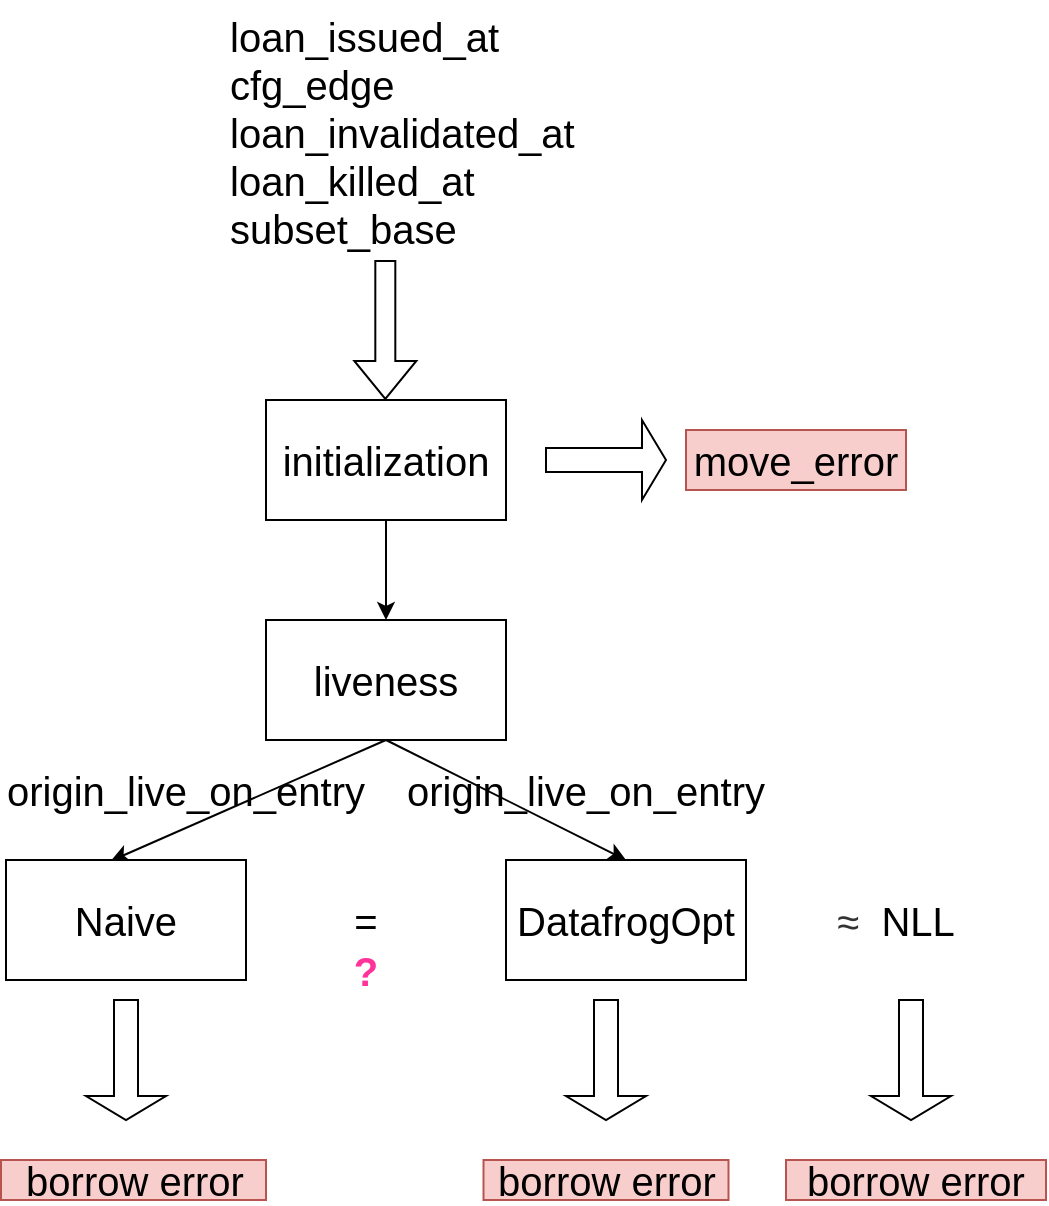 <mxfile version="15.7.3" type="device"><diagram id="Ai7tRYhgeo6L1ZcIk8qO" name="Page-1"><mxGraphModel dx="1422" dy="1950" grid="1" gridSize="10" guides="1" tooltips="1" connect="1" arrows="1" fold="1" page="1" pageScale="1" pageWidth="850" pageHeight="1100" math="0" shadow="0"><root><mxCell id="0"/><mxCell id="1" parent="0"/><mxCell id="ENJsW5BzbMOg0Qzuz5IX-10" style="edgeStyle=none;rounded=0;orthogonalLoop=1;jettySize=auto;html=1;exitX=0.5;exitY=1;exitDx=0;exitDy=0;entryX=0.5;entryY=0;entryDx=0;entryDy=0;fontSize=20;" parent="1" source="ENJsW5BzbMOg0Qzuz5IX-1" target="ENJsW5BzbMOg0Qzuz5IX-3" edge="1"><mxGeometry relative="1" as="geometry"/></mxCell><mxCell id="ENJsW5BzbMOg0Qzuz5IX-1" value="" style="rounded=0;whiteSpace=wrap;html=1;fontSize=20;" parent="1" vertex="1"><mxGeometry x="280" y="150" width="120" height="60" as="geometry"/></mxCell><mxCell id="ENJsW5BzbMOg0Qzuz5IX-2" value="initialization" style="text;html=1;strokeColor=none;fillColor=none;align=center;verticalAlign=middle;whiteSpace=wrap;rounded=0;fontSize=20;" parent="1" vertex="1"><mxGeometry x="295" y="162.5" width="90" height="35" as="geometry"/></mxCell><mxCell id="ENJsW5BzbMOg0Qzuz5IX-14" style="edgeStyle=none;rounded=0;orthogonalLoop=1;jettySize=auto;html=1;exitX=0.5;exitY=1;exitDx=0;exitDy=0;entryX=0.5;entryY=0;entryDx=0;entryDy=0;fontSize=20;" parent="1" source="ENJsW5BzbMOg0Qzuz5IX-3" target="ENJsW5BzbMOg0Qzuz5IX-6" edge="1"><mxGeometry relative="1" as="geometry"/></mxCell><mxCell id="ENJsW5BzbMOg0Qzuz5IX-3" value="" style="rounded=0;whiteSpace=wrap;html=1;fontSize=20;" parent="1" vertex="1"><mxGeometry x="280" y="260" width="120" height="60" as="geometry"/></mxCell><mxCell id="ENJsW5BzbMOg0Qzuz5IX-13" style="edgeStyle=none;rounded=0;orthogonalLoop=1;jettySize=auto;html=1;entryX=0.437;entryY=0.007;entryDx=0;entryDy=0;entryPerimeter=0;fontSize=20;exitX=0.5;exitY=1;exitDx=0;exitDy=0;" parent="1" source="ENJsW5BzbMOg0Qzuz5IX-3" target="ENJsW5BzbMOg0Qzuz5IX-5" edge="1"><mxGeometry relative="1" as="geometry"/></mxCell><mxCell id="ENJsW5BzbMOg0Qzuz5IX-4" value="liveness" style="text;html=1;strokeColor=none;fillColor=none;align=center;verticalAlign=middle;whiteSpace=wrap;rounded=0;fontSize=20;" parent="1" vertex="1"><mxGeometry x="310" y="275" width="60" height="30" as="geometry"/></mxCell><mxCell id="ENJsW5BzbMOg0Qzuz5IX-5" value="Naive" style="rounded=0;whiteSpace=wrap;html=1;fontSize=20;" parent="1" vertex="1"><mxGeometry x="150" y="380" width="120" height="60" as="geometry"/></mxCell><mxCell id="ENJsW5BzbMOg0Qzuz5IX-6" value="DatafrogOpt" style="rounded=0;whiteSpace=wrap;html=1;fontSize=20;" parent="1" vertex="1"><mxGeometry x="400" y="380" width="120" height="60" as="geometry"/></mxCell><mxCell id="ENJsW5BzbMOg0Qzuz5IX-15" value="origin_live_on_entry" style="text;html=1;strokeColor=none;fillColor=none;align=center;verticalAlign=middle;whiteSpace=wrap;rounded=0;fontSize=20;" parent="1" vertex="1"><mxGeometry x="210" y="330" width="60" height="30" as="geometry"/></mxCell><mxCell id="ENJsW5BzbMOg0Qzuz5IX-17" value="origin_live_on_entry" style="text;html=1;strokeColor=none;fillColor=none;align=center;verticalAlign=middle;whiteSpace=wrap;rounded=0;fontSize=20;" parent="1" vertex="1"><mxGeometry x="410" y="330" width="60" height="30" as="geometry"/></mxCell><mxCell id="_xoYLOEia9Aa2XPlmyef-1" value="loan_issued_at&lt;br style=&quot;font-size: 20px;&quot;&gt;cfg_edge&lt;br style=&quot;font-size: 20px;&quot;&gt;loan_invalidated_at&amp;nbsp;&lt;br style=&quot;font-size: 20px;&quot;&gt;loan_killed_at&lt;br style=&quot;font-size: 20px;&quot;&gt;subset_base" style="text;whiteSpace=wrap;html=1;fontSize=20;" parent="1" vertex="1"><mxGeometry x="260" y="-50" width="230" height="120" as="geometry"/></mxCell><mxCell id="_xoYLOEia9Aa2XPlmyef-3" value="" style="shape=flexArrow;endArrow=classic;html=1;rounded=0;fontSize=20;edgeStyle=orthogonalEdgeStyle;" parent="1" edge="1"><mxGeometry width="50" height="50" relative="1" as="geometry"><mxPoint x="339.66" y="80" as="sourcePoint"/><mxPoint x="339.66" y="150" as="targetPoint"/></mxGeometry></mxCell><mxCell id="7COoxqhnHkcxNuZtFHEb-1" value="=" style="text;html=1;strokeColor=none;fillColor=none;align=center;verticalAlign=middle;whiteSpace=wrap;rounded=0;fontSize=20;" parent="1" vertex="1"><mxGeometry x="300" y="395" width="60" height="30" as="geometry"/></mxCell><mxCell id="7COoxqhnHkcxNuZtFHEb-2" value="&lt;font style=&quot;font-size: 20px&quot;&gt;&lt;span style=&quot;color: rgb(51 , 51 , 51) ; font-family: &amp;#34;arial&amp;#34; , sans-serif ; text-align: left ; background-color: rgb(255 , 255 , 255)&quot;&gt;≈&lt;/span&gt;&amp;nbsp; NLL&lt;/font&gt;" style="text;html=1;strokeColor=none;fillColor=none;align=center;verticalAlign=middle;whiteSpace=wrap;rounded=0;fontSize=20;" parent="1" vertex="1"><mxGeometry x="540" y="395" width="110" height="30" as="geometry"/></mxCell><mxCell id="XDuhwCL8mU7ZGA06Hwja-1" value="?" style="text;html=1;strokeColor=none;fillColor=none;align=center;verticalAlign=middle;whiteSpace=wrap;rounded=0;fontSize=20;fontStyle=1;fontColor=#FF3399;" parent="1" vertex="1"><mxGeometry x="300" y="420" width="60" height="30" as="geometry"/></mxCell><mxCell id="VZxAqkTBaViU3qEzD9KW-1" value="" style="shape=singleArrow;whiteSpace=wrap;html=1;fontSize=20;" parent="1" vertex="1"><mxGeometry x="420" y="160" width="60" height="40" as="geometry"/></mxCell><mxCell id="VZxAqkTBaViU3qEzD9KW-2" value="move_error" style="text;html=1;strokeColor=#b85450;fillColor=#f8cecc;align=center;verticalAlign=middle;whiteSpace=wrap;rounded=0;fontSize=20;" parent="1" vertex="1"><mxGeometry x="490" y="165" width="110" height="30" as="geometry"/></mxCell><mxCell id="pRlDp0M91MnDGKvQ8g2N-1" value="" style="shape=singleArrow;direction=south;whiteSpace=wrap;html=1;fontSize=20;" parent="1" vertex="1"><mxGeometry x="190" y="450" width="40" height="60" as="geometry"/></mxCell><mxCell id="pRlDp0M91MnDGKvQ8g2N-2" value="borrow error" style="text;html=1;strokeColor=#b85450;fillColor=#f8cecc;align=center;verticalAlign=middle;whiteSpace=wrap;rounded=0;fontSize=20;" parent="1" vertex="1"><mxGeometry x="147.5" y="530" width="132.5" height="20" as="geometry"/></mxCell><mxCell id="pRlDp0M91MnDGKvQ8g2N-3" value="" style="shape=singleArrow;direction=south;whiteSpace=wrap;html=1;fontSize=20;" parent="1" vertex="1"><mxGeometry x="430" y="450" width="40" height="60" as="geometry"/></mxCell><mxCell id="pRlDp0M91MnDGKvQ8g2N-4" value="borrow error" style="text;html=1;strokeColor=#b85450;fillColor=#f8cecc;align=center;verticalAlign=middle;whiteSpace=wrap;rounded=0;fontSize=20;" parent="1" vertex="1"><mxGeometry x="388.75" y="530" width="122.5" height="20" as="geometry"/></mxCell><mxCell id="pRlDp0M91MnDGKvQ8g2N-5" value="" style="shape=singleArrow;direction=south;whiteSpace=wrap;html=1;fontSize=20;" parent="1" vertex="1"><mxGeometry x="582.5" y="450" width="40" height="60" as="geometry"/></mxCell><mxCell id="pRlDp0M91MnDGKvQ8g2N-6" value="borrow error" style="text;html=1;strokeColor=#b85450;fillColor=#f8cecc;align=center;verticalAlign=middle;whiteSpace=wrap;rounded=0;fontSize=20;" parent="1" vertex="1"><mxGeometry x="540" y="530" width="130" height="20" as="geometry"/></mxCell></root></mxGraphModel></diagram></mxfile>